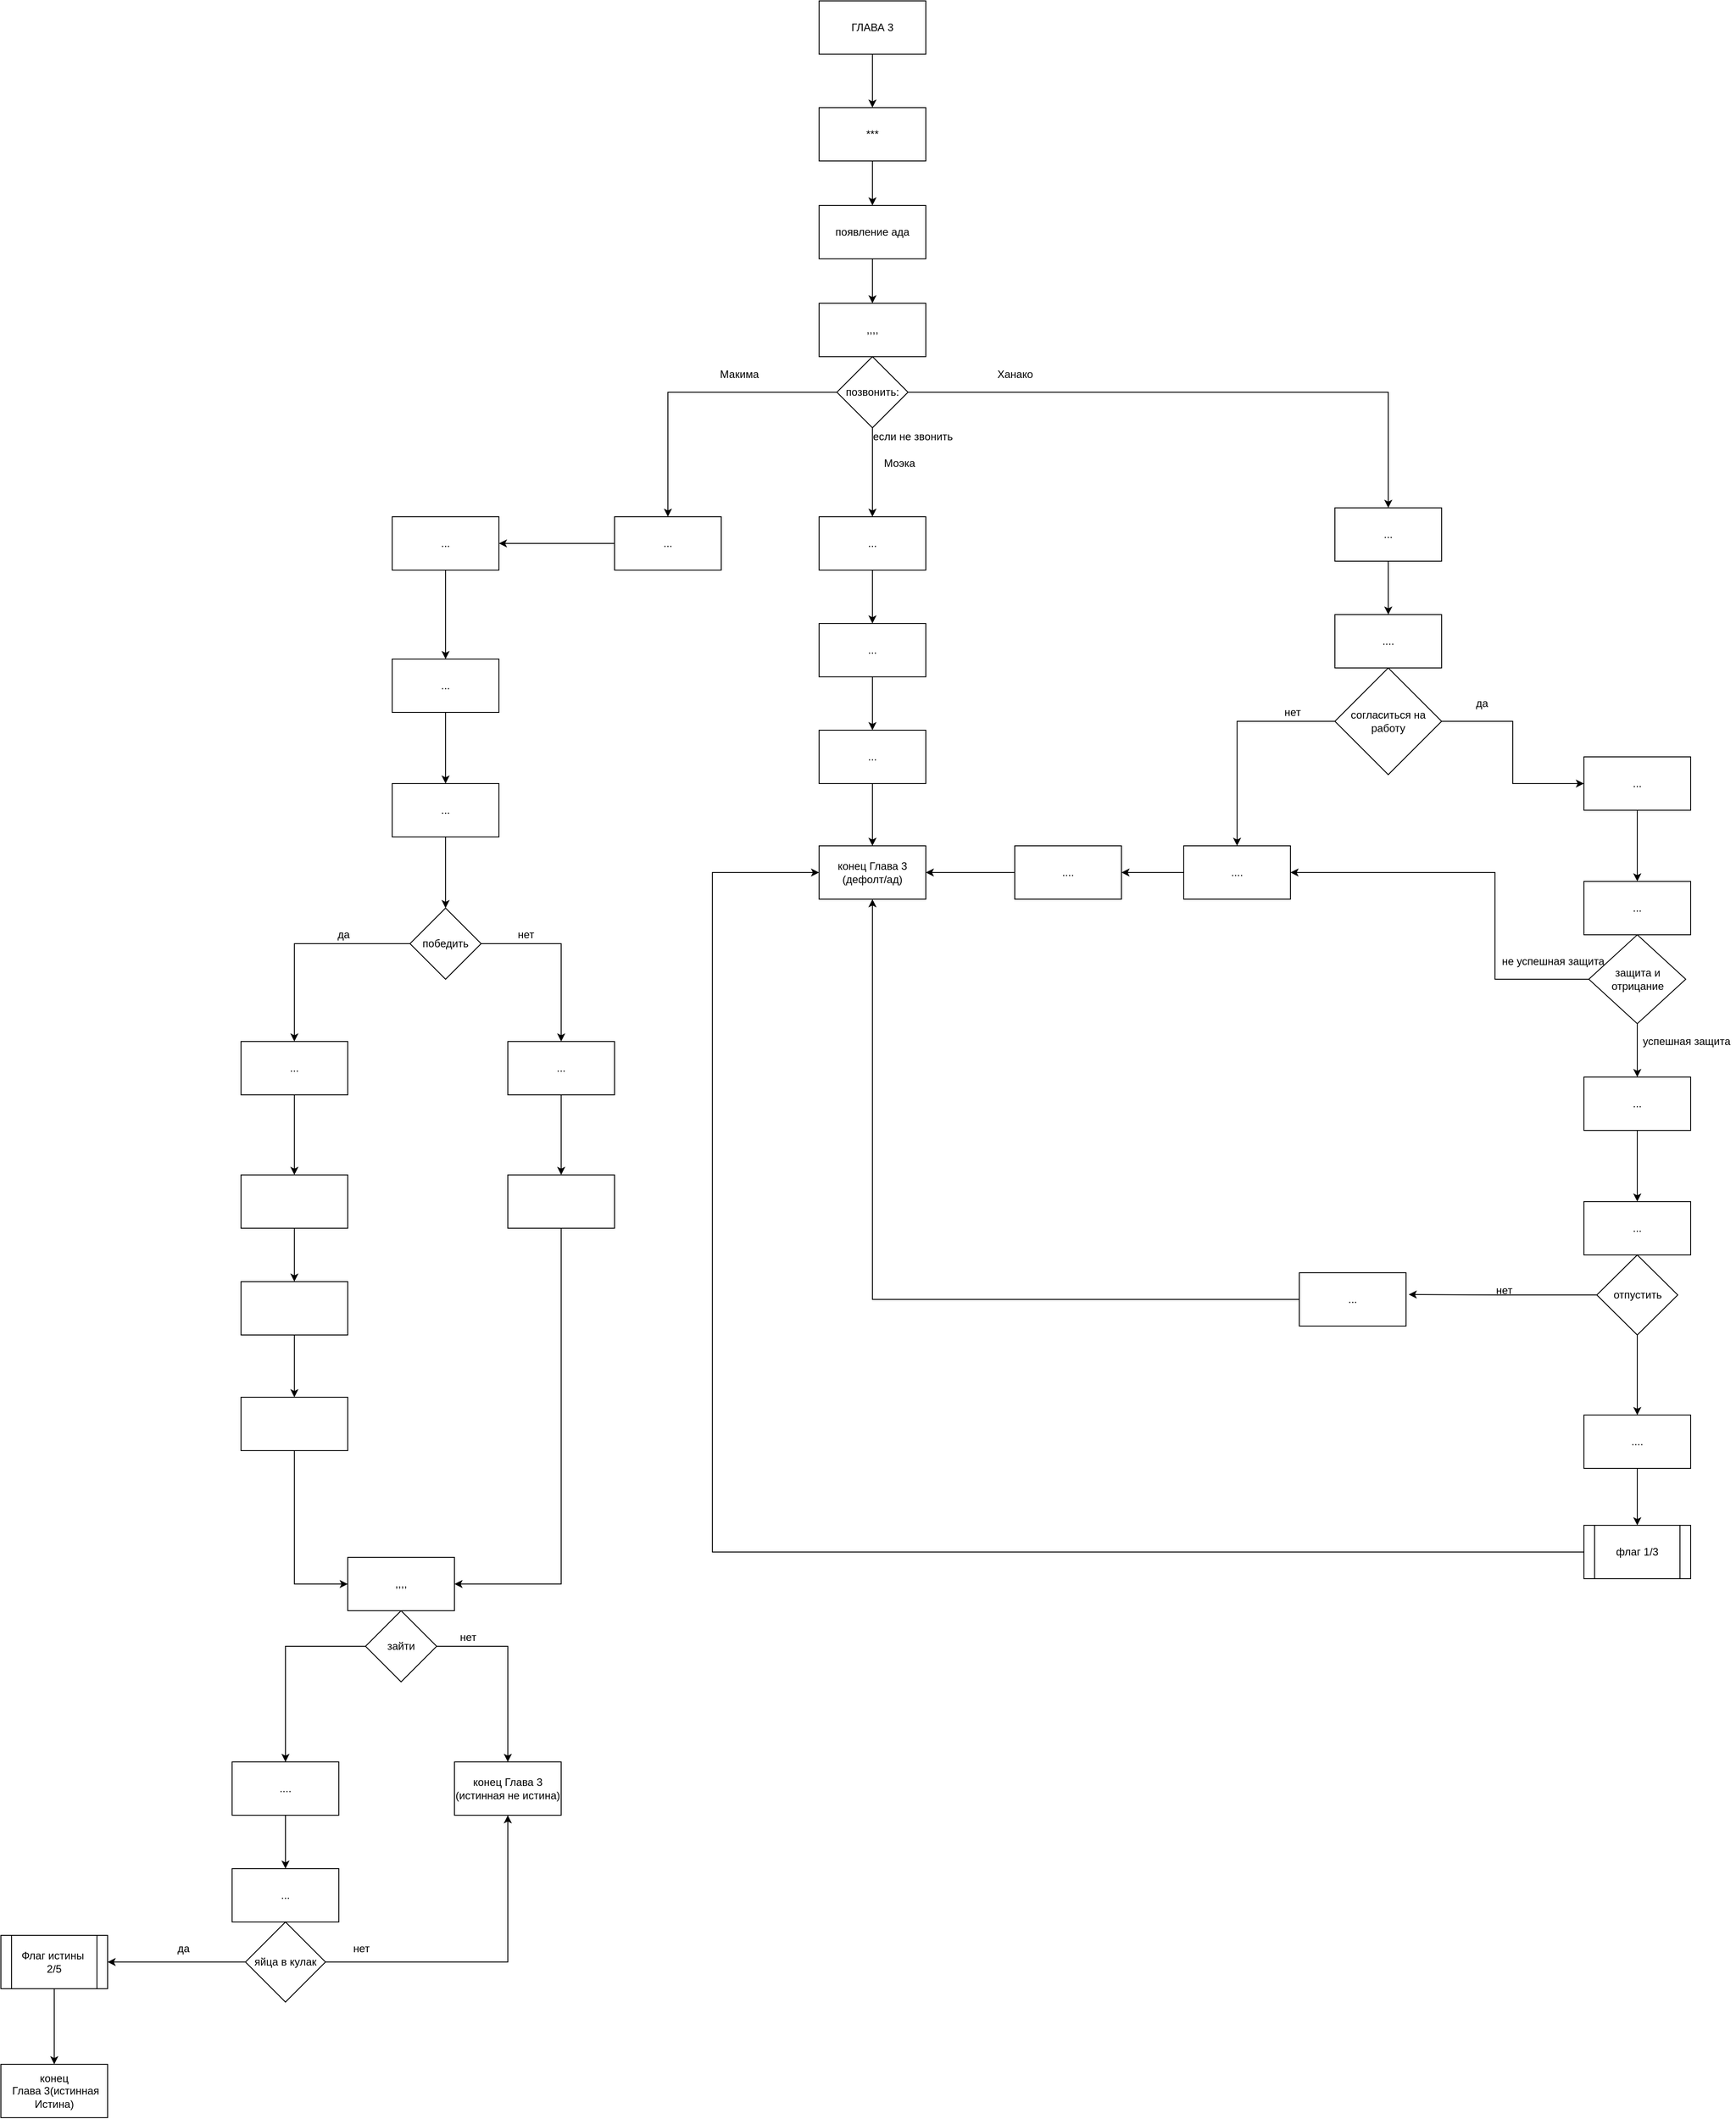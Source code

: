 <mxfile version="16.5.6" type="github"><diagram id="rFuBA2kZ5Lzurhy9Fo14" name="Page-1"><mxGraphModel dx="5567" dy="2647" grid="1" gridSize="10" guides="1" tooltips="1" connect="1" arrows="1" fold="1" page="1" pageScale="1" pageWidth="827" pageHeight="1169" math="0" shadow="0"><root><mxCell id="0"/><mxCell id="1" parent="0"/><mxCell id="IXVFeCGW1h6oqF5Xet-L-3" style="edgeStyle=orthogonalEdgeStyle;rounded=0;orthogonalLoop=1;jettySize=auto;html=1;entryX=0.5;entryY=0;entryDx=0;entryDy=0;" edge="1" parent="1" source="IXVFeCGW1h6oqF5Xet-L-1" target="IXVFeCGW1h6oqF5Xet-L-2"><mxGeometry relative="1" as="geometry"/></mxCell><mxCell id="IXVFeCGW1h6oqF5Xet-L-1" value="ГЛАВА 3" style="rounded=0;whiteSpace=wrap;html=1;" vertex="1" parent="1"><mxGeometry x="280" y="40" width="120" height="60" as="geometry"/></mxCell><mxCell id="IXVFeCGW1h6oqF5Xet-L-5" style="edgeStyle=orthogonalEdgeStyle;rounded=0;orthogonalLoop=1;jettySize=auto;html=1;entryX=0.5;entryY=0;entryDx=0;entryDy=0;" edge="1" parent="1" source="IXVFeCGW1h6oqF5Xet-L-2" target="IXVFeCGW1h6oqF5Xet-L-4"><mxGeometry relative="1" as="geometry"/></mxCell><mxCell id="IXVFeCGW1h6oqF5Xet-L-2" value="***" style="rounded=0;whiteSpace=wrap;html=1;" vertex="1" parent="1"><mxGeometry x="280" y="160" width="120" height="60" as="geometry"/></mxCell><mxCell id="IXVFeCGW1h6oqF5Xet-L-7" style="edgeStyle=orthogonalEdgeStyle;rounded=0;orthogonalLoop=1;jettySize=auto;html=1;entryX=0.5;entryY=0;entryDx=0;entryDy=0;" edge="1" parent="1" source="IXVFeCGW1h6oqF5Xet-L-4" target="IXVFeCGW1h6oqF5Xet-L-6"><mxGeometry relative="1" as="geometry"/></mxCell><mxCell id="IXVFeCGW1h6oqF5Xet-L-4" value="появление ада" style="rounded=0;whiteSpace=wrap;html=1;" vertex="1" parent="1"><mxGeometry x="280" y="270" width="120" height="60" as="geometry"/></mxCell><mxCell id="IXVFeCGW1h6oqF5Xet-L-6" value=",,,," style="rounded=0;whiteSpace=wrap;html=1;" vertex="1" parent="1"><mxGeometry x="280" y="380" width="120" height="60" as="geometry"/></mxCell><mxCell id="IXVFeCGW1h6oqF5Xet-L-12" style="edgeStyle=orthogonalEdgeStyle;rounded=0;orthogonalLoop=1;jettySize=auto;html=1;exitX=1;exitY=0.5;exitDx=0;exitDy=0;entryX=0.5;entryY=0;entryDx=0;entryDy=0;" edge="1" parent="1" source="IXVFeCGW1h6oqF5Xet-L-8" target="IXVFeCGW1h6oqF5Xet-L-11"><mxGeometry relative="1" as="geometry"/></mxCell><mxCell id="IXVFeCGW1h6oqF5Xet-L-14" style="edgeStyle=orthogonalEdgeStyle;rounded=0;orthogonalLoop=1;jettySize=auto;html=1;entryX=0.5;entryY=0;entryDx=0;entryDy=0;" edge="1" parent="1" source="IXVFeCGW1h6oqF5Xet-L-8" target="IXVFeCGW1h6oqF5Xet-L-10"><mxGeometry relative="1" as="geometry"/></mxCell><mxCell id="IXVFeCGW1h6oqF5Xet-L-15" style="edgeStyle=orthogonalEdgeStyle;rounded=0;orthogonalLoop=1;jettySize=auto;html=1;" edge="1" parent="1" source="IXVFeCGW1h6oqF5Xet-L-8" target="IXVFeCGW1h6oqF5Xet-L-9"><mxGeometry relative="1" as="geometry"/></mxCell><mxCell id="IXVFeCGW1h6oqF5Xet-L-8" value="позвонить:" style="rhombus;whiteSpace=wrap;html=1;" vertex="1" parent="1"><mxGeometry x="300" y="440" width="80" height="80" as="geometry"/></mxCell><mxCell id="IXVFeCGW1h6oqF5Xet-L-29" style="edgeStyle=orthogonalEdgeStyle;rounded=0;orthogonalLoop=1;jettySize=auto;html=1;exitX=0;exitY=0.5;exitDx=0;exitDy=0;entryX=1;entryY=0.5;entryDx=0;entryDy=0;" edge="1" parent="1" source="IXVFeCGW1h6oqF5Xet-L-9" target="IXVFeCGW1h6oqF5Xet-L-28"><mxGeometry relative="1" as="geometry"/></mxCell><mxCell id="IXVFeCGW1h6oqF5Xet-L-9" value="..." style="rounded=0;whiteSpace=wrap;html=1;" vertex="1" parent="1"><mxGeometry x="50" y="620" width="120" height="60" as="geometry"/></mxCell><mxCell id="IXVFeCGW1h6oqF5Xet-L-22" style="edgeStyle=orthogonalEdgeStyle;rounded=0;orthogonalLoop=1;jettySize=auto;html=1;entryX=0.5;entryY=0;entryDx=0;entryDy=0;" edge="1" parent="1" source="IXVFeCGW1h6oqF5Xet-L-10" target="IXVFeCGW1h6oqF5Xet-L-20"><mxGeometry relative="1" as="geometry"/></mxCell><mxCell id="IXVFeCGW1h6oqF5Xet-L-10" value="..." style="rounded=0;whiteSpace=wrap;html=1;" vertex="1" parent="1"><mxGeometry x="280" y="620" width="120" height="60" as="geometry"/></mxCell><mxCell id="IXVFeCGW1h6oqF5Xet-L-70" style="edgeStyle=orthogonalEdgeStyle;rounded=0;orthogonalLoop=1;jettySize=auto;html=1;entryX=0.5;entryY=0;entryDx=0;entryDy=0;" edge="1" parent="1" source="IXVFeCGW1h6oqF5Xet-L-11" target="IXVFeCGW1h6oqF5Xet-L-69"><mxGeometry relative="1" as="geometry"/></mxCell><mxCell id="IXVFeCGW1h6oqF5Xet-L-11" value="..." style="rounded=0;whiteSpace=wrap;html=1;" vertex="1" parent="1"><mxGeometry x="860" y="610" width="120" height="60" as="geometry"/></mxCell><mxCell id="IXVFeCGW1h6oqF5Xet-L-17" value="Макима" style="text;html=1;align=center;verticalAlign=middle;resizable=0;points=[];autosize=1;strokeColor=none;fillColor=none;" vertex="1" parent="1"><mxGeometry x="160" y="450" width="60" height="20" as="geometry"/></mxCell><mxCell id="IXVFeCGW1h6oqF5Xet-L-18" value="Ханако" style="text;html=1;align=center;verticalAlign=middle;resizable=0;points=[];autosize=1;strokeColor=none;fillColor=none;" vertex="1" parent="1"><mxGeometry x="470" y="450" width="60" height="20" as="geometry"/></mxCell><mxCell id="IXVFeCGW1h6oqF5Xet-L-19" value="Моэка" style="text;html=1;align=center;verticalAlign=middle;resizable=0;points=[];autosize=1;strokeColor=none;fillColor=none;" vertex="1" parent="1"><mxGeometry x="345" y="550" width="50" height="20" as="geometry"/></mxCell><mxCell id="IXVFeCGW1h6oqF5Xet-L-23" style="edgeStyle=orthogonalEdgeStyle;rounded=0;orthogonalLoop=1;jettySize=auto;html=1;" edge="1" parent="1" source="IXVFeCGW1h6oqF5Xet-L-20" target="IXVFeCGW1h6oqF5Xet-L-21"><mxGeometry relative="1" as="geometry"/></mxCell><mxCell id="IXVFeCGW1h6oqF5Xet-L-20" value="..." style="rounded=0;whiteSpace=wrap;html=1;" vertex="1" parent="1"><mxGeometry x="280" y="740" width="120" height="60" as="geometry"/></mxCell><mxCell id="IXVFeCGW1h6oqF5Xet-L-27" style="edgeStyle=orthogonalEdgeStyle;rounded=0;orthogonalLoop=1;jettySize=auto;html=1;entryX=0.5;entryY=0;entryDx=0;entryDy=0;" edge="1" parent="1" source="IXVFeCGW1h6oqF5Xet-L-21" target="IXVFeCGW1h6oqF5Xet-L-24"><mxGeometry relative="1" as="geometry"/></mxCell><mxCell id="IXVFeCGW1h6oqF5Xet-L-21" value="..." style="rounded=0;whiteSpace=wrap;html=1;" vertex="1" parent="1"><mxGeometry x="280" y="860" width="120" height="60" as="geometry"/></mxCell><mxCell id="IXVFeCGW1h6oqF5Xet-L-24" value="конец Глава 3&lt;br&gt;(дефолт/ад)" style="rounded=0;whiteSpace=wrap;html=1;" vertex="1" parent="1"><mxGeometry x="280" y="990" width="120" height="60" as="geometry"/></mxCell><mxCell id="IXVFeCGW1h6oqF5Xet-L-25" value="если не звонить" style="text;html=1;align=center;verticalAlign=middle;resizable=0;points=[];autosize=1;strokeColor=none;fillColor=none;" vertex="1" parent="1"><mxGeometry x="330" y="520" width="110" height="20" as="geometry"/></mxCell><mxCell id="IXVFeCGW1h6oqF5Xet-L-31" style="edgeStyle=orthogonalEdgeStyle;rounded=0;orthogonalLoop=1;jettySize=auto;html=1;exitX=0.5;exitY=1;exitDx=0;exitDy=0;entryX=0.5;entryY=0;entryDx=0;entryDy=0;" edge="1" parent="1" source="IXVFeCGW1h6oqF5Xet-L-28" target="IXVFeCGW1h6oqF5Xet-L-30"><mxGeometry relative="1" as="geometry"/></mxCell><mxCell id="IXVFeCGW1h6oqF5Xet-L-28" value="..." style="rounded=0;whiteSpace=wrap;html=1;" vertex="1" parent="1"><mxGeometry x="-200" y="620" width="120" height="60" as="geometry"/></mxCell><mxCell id="IXVFeCGW1h6oqF5Xet-L-33" style="edgeStyle=orthogonalEdgeStyle;rounded=0;orthogonalLoop=1;jettySize=auto;html=1;entryX=0.5;entryY=0;entryDx=0;entryDy=0;" edge="1" parent="1" source="IXVFeCGW1h6oqF5Xet-L-30" target="IXVFeCGW1h6oqF5Xet-L-32"><mxGeometry relative="1" as="geometry"/></mxCell><mxCell id="IXVFeCGW1h6oqF5Xet-L-30" value="..." style="rounded=0;whiteSpace=wrap;html=1;" vertex="1" parent="1"><mxGeometry x="-200" y="780" width="120" height="60" as="geometry"/></mxCell><mxCell id="IXVFeCGW1h6oqF5Xet-L-35" style="edgeStyle=orthogonalEdgeStyle;rounded=0;orthogonalLoop=1;jettySize=auto;html=1;entryX=0.5;entryY=0;entryDx=0;entryDy=0;" edge="1" parent="1" source="IXVFeCGW1h6oqF5Xet-L-32" target="IXVFeCGW1h6oqF5Xet-L-34"><mxGeometry relative="1" as="geometry"/></mxCell><mxCell id="IXVFeCGW1h6oqF5Xet-L-32" value="..." style="rounded=0;whiteSpace=wrap;html=1;" vertex="1" parent="1"><mxGeometry x="-200" y="920" width="120" height="60" as="geometry"/></mxCell><mxCell id="IXVFeCGW1h6oqF5Xet-L-38" style="edgeStyle=orthogonalEdgeStyle;rounded=0;orthogonalLoop=1;jettySize=auto;html=1;exitX=1;exitY=0.5;exitDx=0;exitDy=0;entryX=0.5;entryY=0;entryDx=0;entryDy=0;" edge="1" parent="1" source="IXVFeCGW1h6oqF5Xet-L-34" target="IXVFeCGW1h6oqF5Xet-L-37"><mxGeometry relative="1" as="geometry"/></mxCell><mxCell id="IXVFeCGW1h6oqF5Xet-L-39" style="edgeStyle=orthogonalEdgeStyle;rounded=0;orthogonalLoop=1;jettySize=auto;html=1;entryX=0.5;entryY=0;entryDx=0;entryDy=0;" edge="1" parent="1" source="IXVFeCGW1h6oqF5Xet-L-34" target="IXVFeCGW1h6oqF5Xet-L-36"><mxGeometry relative="1" as="geometry"/></mxCell><mxCell id="IXVFeCGW1h6oqF5Xet-L-34" value="победить" style="rhombus;whiteSpace=wrap;html=1;" vertex="1" parent="1"><mxGeometry x="-180" y="1060" width="80" height="80" as="geometry"/></mxCell><mxCell id="IXVFeCGW1h6oqF5Xet-L-43" style="edgeStyle=orthogonalEdgeStyle;rounded=0;orthogonalLoop=1;jettySize=auto;html=1;entryX=0.5;entryY=0;entryDx=0;entryDy=0;" edge="1" parent="1" source="IXVFeCGW1h6oqF5Xet-L-36" target="IXVFeCGW1h6oqF5Xet-L-42"><mxGeometry relative="1" as="geometry"/></mxCell><mxCell id="IXVFeCGW1h6oqF5Xet-L-36" value="..." style="rounded=0;whiteSpace=wrap;html=1;" vertex="1" parent="1"><mxGeometry x="-370" y="1210" width="120" height="60" as="geometry"/></mxCell><mxCell id="IXVFeCGW1h6oqF5Xet-L-49" style="edgeStyle=orthogonalEdgeStyle;rounded=0;orthogonalLoop=1;jettySize=auto;html=1;entryX=0.5;entryY=0;entryDx=0;entryDy=0;" edge="1" parent="1" source="IXVFeCGW1h6oqF5Xet-L-37" target="IXVFeCGW1h6oqF5Xet-L-48"><mxGeometry relative="1" as="geometry"/></mxCell><mxCell id="IXVFeCGW1h6oqF5Xet-L-37" value="..." style="rounded=0;whiteSpace=wrap;html=1;" vertex="1" parent="1"><mxGeometry x="-70" y="1210" width="120" height="60" as="geometry"/></mxCell><mxCell id="IXVFeCGW1h6oqF5Xet-L-40" value="да" style="text;html=1;align=center;verticalAlign=middle;resizable=0;points=[];autosize=1;strokeColor=none;fillColor=none;" vertex="1" parent="1"><mxGeometry x="-270" y="1080" width="30" height="20" as="geometry"/></mxCell><mxCell id="IXVFeCGW1h6oqF5Xet-L-41" value="нет" style="text;html=1;align=center;verticalAlign=middle;resizable=0;points=[];autosize=1;strokeColor=none;fillColor=none;" vertex="1" parent="1"><mxGeometry x="-65" y="1080" width="30" height="20" as="geometry"/></mxCell><mxCell id="IXVFeCGW1h6oqF5Xet-L-45" style="edgeStyle=orthogonalEdgeStyle;rounded=0;orthogonalLoop=1;jettySize=auto;html=1;entryX=0.5;entryY=0;entryDx=0;entryDy=0;" edge="1" parent="1" source="IXVFeCGW1h6oqF5Xet-L-42" target="IXVFeCGW1h6oqF5Xet-L-44"><mxGeometry relative="1" as="geometry"/></mxCell><mxCell id="IXVFeCGW1h6oqF5Xet-L-42" value="" style="rounded=0;whiteSpace=wrap;html=1;" vertex="1" parent="1"><mxGeometry x="-370" y="1360" width="120" height="60" as="geometry"/></mxCell><mxCell id="IXVFeCGW1h6oqF5Xet-L-47" style="edgeStyle=orthogonalEdgeStyle;rounded=0;orthogonalLoop=1;jettySize=auto;html=1;entryX=0.5;entryY=0;entryDx=0;entryDy=0;" edge="1" parent="1" source="IXVFeCGW1h6oqF5Xet-L-44" target="IXVFeCGW1h6oqF5Xet-L-46"><mxGeometry relative="1" as="geometry"/></mxCell><mxCell id="IXVFeCGW1h6oqF5Xet-L-44" value="" style="rounded=0;whiteSpace=wrap;html=1;" vertex="1" parent="1"><mxGeometry x="-370" y="1480" width="120" height="60" as="geometry"/></mxCell><mxCell id="IXVFeCGW1h6oqF5Xet-L-52" style="edgeStyle=orthogonalEdgeStyle;rounded=0;orthogonalLoop=1;jettySize=auto;html=1;entryX=0;entryY=0.5;entryDx=0;entryDy=0;" edge="1" parent="1" source="IXVFeCGW1h6oqF5Xet-L-46" target="IXVFeCGW1h6oqF5Xet-L-53"><mxGeometry relative="1" as="geometry"><mxPoint x="-290" y="1810" as="targetPoint"/><Array as="points"><mxPoint x="-310" y="1820"/></Array></mxGeometry></mxCell><mxCell id="IXVFeCGW1h6oqF5Xet-L-46" value="" style="rounded=0;whiteSpace=wrap;html=1;" vertex="1" parent="1"><mxGeometry x="-370" y="1610" width="120" height="60" as="geometry"/></mxCell><mxCell id="IXVFeCGW1h6oqF5Xet-L-51" style="edgeStyle=orthogonalEdgeStyle;rounded=0;orthogonalLoop=1;jettySize=auto;html=1;entryX=1;entryY=0.5;entryDx=0;entryDy=0;" edge="1" parent="1" source="IXVFeCGW1h6oqF5Xet-L-48" target="IXVFeCGW1h6oqF5Xet-L-53"><mxGeometry relative="1" as="geometry"><mxPoint x="-100" y="1810" as="targetPoint"/><Array as="points"><mxPoint x="-10" y="1820"/></Array></mxGeometry></mxCell><mxCell id="IXVFeCGW1h6oqF5Xet-L-48" value="" style="rounded=0;whiteSpace=wrap;html=1;" vertex="1" parent="1"><mxGeometry x="-70" y="1360" width="120" height="60" as="geometry"/></mxCell><mxCell id="IXVFeCGW1h6oqF5Xet-L-56" style="edgeStyle=orthogonalEdgeStyle;rounded=0;orthogonalLoop=1;jettySize=auto;html=1;entryX=0.5;entryY=0;entryDx=0;entryDy=0;" edge="1" parent="1" source="IXVFeCGW1h6oqF5Xet-L-50" target="IXVFeCGW1h6oqF5Xet-L-54"><mxGeometry relative="1" as="geometry"/></mxCell><mxCell id="IXVFeCGW1h6oqF5Xet-L-58" style="edgeStyle=orthogonalEdgeStyle;rounded=0;orthogonalLoop=1;jettySize=auto;html=1;entryX=0.5;entryY=0;entryDx=0;entryDy=0;" edge="1" parent="1" source="IXVFeCGW1h6oqF5Xet-L-50" target="IXVFeCGW1h6oqF5Xet-L-59"><mxGeometry relative="1" as="geometry"><mxPoint x="-340" y="1890" as="targetPoint"/></mxGeometry></mxCell><mxCell id="IXVFeCGW1h6oqF5Xet-L-50" value="зайти" style="rhombus;whiteSpace=wrap;html=1;" vertex="1" parent="1"><mxGeometry x="-230" y="1850" width="80" height="80" as="geometry"/></mxCell><mxCell id="IXVFeCGW1h6oqF5Xet-L-53" value=",,,," style="rounded=0;whiteSpace=wrap;html=1;" vertex="1" parent="1"><mxGeometry x="-250" y="1790" width="120" height="60" as="geometry"/></mxCell><mxCell id="IXVFeCGW1h6oqF5Xet-L-54" value="конец Глава 3 (истинная не истина)" style="rounded=0;whiteSpace=wrap;html=1;" vertex="1" parent="1"><mxGeometry x="-130" y="2020" width="120" height="60" as="geometry"/></mxCell><mxCell id="IXVFeCGW1h6oqF5Xet-L-57" value="нет" style="text;html=1;align=center;verticalAlign=middle;resizable=0;points=[];autosize=1;strokeColor=none;fillColor=none;" vertex="1" parent="1"><mxGeometry x="-130" y="1870" width="30" height="20" as="geometry"/></mxCell><mxCell id="IXVFeCGW1h6oqF5Xet-L-62" style="edgeStyle=orthogonalEdgeStyle;rounded=0;orthogonalLoop=1;jettySize=auto;html=1;entryX=0.5;entryY=0;entryDx=0;entryDy=0;" edge="1" parent="1" source="IXVFeCGW1h6oqF5Xet-L-59" target="IXVFeCGW1h6oqF5Xet-L-60"><mxGeometry relative="1" as="geometry"/></mxCell><mxCell id="IXVFeCGW1h6oqF5Xet-L-59" value="...." style="rounded=0;whiteSpace=wrap;html=1;" vertex="1" parent="1"><mxGeometry x="-380" y="2020" width="120" height="60" as="geometry"/></mxCell><mxCell id="IXVFeCGW1h6oqF5Xet-L-60" value="..." style="rounded=0;whiteSpace=wrap;html=1;" vertex="1" parent="1"><mxGeometry x="-380" y="2140" width="120" height="60" as="geometry"/></mxCell><mxCell id="IXVFeCGW1h6oqF5Xet-L-64" style="edgeStyle=orthogonalEdgeStyle;rounded=0;orthogonalLoop=1;jettySize=auto;html=1;entryX=0.5;entryY=1;entryDx=0;entryDy=0;" edge="1" parent="1" source="IXVFeCGW1h6oqF5Xet-L-63" target="IXVFeCGW1h6oqF5Xet-L-54"><mxGeometry relative="1" as="geometry"/></mxCell><mxCell id="IXVFeCGW1h6oqF5Xet-L-67" style="edgeStyle=orthogonalEdgeStyle;rounded=0;orthogonalLoop=1;jettySize=auto;html=1;entryX=1;entryY=0.5;entryDx=0;entryDy=0;" edge="1" parent="1" source="IXVFeCGW1h6oqF5Xet-L-63" target="IXVFeCGW1h6oqF5Xet-L-66"><mxGeometry relative="1" as="geometry"/></mxCell><mxCell id="IXVFeCGW1h6oqF5Xet-L-63" value="яйца в кулак" style="rhombus;whiteSpace=wrap;html=1;" vertex="1" parent="1"><mxGeometry x="-365" y="2200" width="90" height="90" as="geometry"/></mxCell><mxCell id="IXVFeCGW1h6oqF5Xet-L-65" value="нет" style="text;html=1;align=center;verticalAlign=middle;resizable=0;points=[];autosize=1;strokeColor=none;fillColor=none;" vertex="1" parent="1"><mxGeometry x="-250" y="2220" width="30" height="20" as="geometry"/></mxCell><mxCell id="IXVFeCGW1h6oqF5Xet-L-97" style="edgeStyle=orthogonalEdgeStyle;rounded=0;orthogonalLoop=1;jettySize=auto;html=1;entryX=0.5;entryY=0;entryDx=0;entryDy=0;" edge="1" parent="1" source="IXVFeCGW1h6oqF5Xet-L-66" target="IXVFeCGW1h6oqF5Xet-L-96"><mxGeometry relative="1" as="geometry"/></mxCell><mxCell id="IXVFeCGW1h6oqF5Xet-L-66" value="Флаг истины&amp;nbsp;&lt;br&gt;2/5" style="shape=process;whiteSpace=wrap;html=1;backgroundOutline=1;" vertex="1" parent="1"><mxGeometry x="-640" y="2215" width="120" height="60" as="geometry"/></mxCell><mxCell id="IXVFeCGW1h6oqF5Xet-L-68" value="да" style="text;html=1;align=center;verticalAlign=middle;resizable=0;points=[];autosize=1;strokeColor=none;fillColor=none;" vertex="1" parent="1"><mxGeometry x="-450" y="2220" width="30" height="20" as="geometry"/></mxCell><mxCell id="IXVFeCGW1h6oqF5Xet-L-69" value="...." style="rounded=0;whiteSpace=wrap;html=1;" vertex="1" parent="1"><mxGeometry x="860" y="730" width="120" height="60" as="geometry"/></mxCell><mxCell id="IXVFeCGW1h6oqF5Xet-L-75" style="edgeStyle=orthogonalEdgeStyle;rounded=0;orthogonalLoop=1;jettySize=auto;html=1;entryX=0;entryY=0.5;entryDx=0;entryDy=0;" edge="1" parent="1" source="IXVFeCGW1h6oqF5Xet-L-71" target="IXVFeCGW1h6oqF5Xet-L-72"><mxGeometry relative="1" as="geometry"/></mxCell><mxCell id="IXVFeCGW1h6oqF5Xet-L-81" style="edgeStyle=orthogonalEdgeStyle;rounded=0;orthogonalLoop=1;jettySize=auto;html=1;entryX=0.5;entryY=0;entryDx=0;entryDy=0;" edge="1" parent="1" source="IXVFeCGW1h6oqF5Xet-L-71" target="IXVFeCGW1h6oqF5Xet-L-73"><mxGeometry relative="1" as="geometry"/></mxCell><mxCell id="IXVFeCGW1h6oqF5Xet-L-71" value="согласиться на работу" style="rhombus;whiteSpace=wrap;html=1;" vertex="1" parent="1"><mxGeometry x="860" y="790" width="120" height="120" as="geometry"/></mxCell><mxCell id="IXVFeCGW1h6oqF5Xet-L-85" style="edgeStyle=orthogonalEdgeStyle;rounded=0;orthogonalLoop=1;jettySize=auto;html=1;entryX=0.5;entryY=0;entryDx=0;entryDy=0;" edge="1" parent="1" source="IXVFeCGW1h6oqF5Xet-L-72" target="IXVFeCGW1h6oqF5Xet-L-84"><mxGeometry relative="1" as="geometry"/></mxCell><mxCell id="IXVFeCGW1h6oqF5Xet-L-72" value="..." style="rounded=0;whiteSpace=wrap;html=1;" vertex="1" parent="1"><mxGeometry x="1140" y="890" width="120" height="60" as="geometry"/></mxCell><mxCell id="IXVFeCGW1h6oqF5Xet-L-82" style="edgeStyle=orthogonalEdgeStyle;rounded=0;orthogonalLoop=1;jettySize=auto;html=1;entryX=1;entryY=0.5;entryDx=0;entryDy=0;" edge="1" parent="1" source="IXVFeCGW1h6oqF5Xet-L-73" target="IXVFeCGW1h6oqF5Xet-L-78"><mxGeometry relative="1" as="geometry"/></mxCell><mxCell id="IXVFeCGW1h6oqF5Xet-L-73" value="...." style="rounded=0;whiteSpace=wrap;html=1;" vertex="1" parent="1"><mxGeometry x="690" y="990" width="120" height="60" as="geometry"/></mxCell><mxCell id="IXVFeCGW1h6oqF5Xet-L-76" value="нет" style="text;html=1;align=center;verticalAlign=middle;resizable=0;points=[];autosize=1;strokeColor=none;fillColor=none;" vertex="1" parent="1"><mxGeometry x="797" y="830" width="30" height="20" as="geometry"/></mxCell><mxCell id="IXVFeCGW1h6oqF5Xet-L-77" value="да" style="text;html=1;align=center;verticalAlign=middle;resizable=0;points=[];autosize=1;strokeColor=none;fillColor=none;" vertex="1" parent="1"><mxGeometry x="1010" y="820" width="30" height="20" as="geometry"/></mxCell><mxCell id="IXVFeCGW1h6oqF5Xet-L-83" style="edgeStyle=orthogonalEdgeStyle;rounded=0;orthogonalLoop=1;jettySize=auto;html=1;entryX=1;entryY=0.5;entryDx=0;entryDy=0;" edge="1" parent="1" source="IXVFeCGW1h6oqF5Xet-L-78" target="IXVFeCGW1h6oqF5Xet-L-24"><mxGeometry relative="1" as="geometry"/></mxCell><mxCell id="IXVFeCGW1h6oqF5Xet-L-78" value="...." style="rounded=0;whiteSpace=wrap;html=1;" vertex="1" parent="1"><mxGeometry x="500" y="990" width="120" height="60" as="geometry"/></mxCell><mxCell id="IXVFeCGW1h6oqF5Xet-L-84" value="..." style="rounded=0;whiteSpace=wrap;html=1;" vertex="1" parent="1"><mxGeometry x="1140" y="1030" width="120" height="60" as="geometry"/></mxCell><mxCell id="IXVFeCGW1h6oqF5Xet-L-87" style="edgeStyle=orthogonalEdgeStyle;rounded=0;orthogonalLoop=1;jettySize=auto;html=1;entryX=1;entryY=0.5;entryDx=0;entryDy=0;" edge="1" parent="1" source="IXVFeCGW1h6oqF5Xet-L-86" target="IXVFeCGW1h6oqF5Xet-L-73"><mxGeometry relative="1" as="geometry"><mxPoint x="1020" y="1020" as="targetPoint"/><Array as="points"><mxPoint x="1040" y="1140"/><mxPoint x="1040" y="1020"/></Array></mxGeometry></mxCell><mxCell id="IXVFeCGW1h6oqF5Xet-L-90" style="edgeStyle=orthogonalEdgeStyle;rounded=0;orthogonalLoop=1;jettySize=auto;html=1;entryX=0.5;entryY=0;entryDx=0;entryDy=0;" edge="1" parent="1" source="IXVFeCGW1h6oqF5Xet-L-86" target="IXVFeCGW1h6oqF5Xet-L-89"><mxGeometry relative="1" as="geometry"/></mxCell><mxCell id="IXVFeCGW1h6oqF5Xet-L-86" value="защита и отрицание" style="rhombus;whiteSpace=wrap;html=1;" vertex="1" parent="1"><mxGeometry x="1145.5" y="1090" width="109" height="100" as="geometry"/></mxCell><mxCell id="IXVFeCGW1h6oqF5Xet-L-88" value="не успешная защита" style="text;html=1;align=center;verticalAlign=middle;resizable=0;points=[];autosize=1;strokeColor=none;fillColor=none;" vertex="1" parent="1"><mxGeometry x="1040" y="1110" width="130" height="20" as="geometry"/></mxCell><mxCell id="IXVFeCGW1h6oqF5Xet-L-94" style="edgeStyle=orthogonalEdgeStyle;rounded=0;orthogonalLoop=1;jettySize=auto;html=1;entryX=0.5;entryY=0;entryDx=0;entryDy=0;" edge="1" parent="1" source="IXVFeCGW1h6oqF5Xet-L-89" target="IXVFeCGW1h6oqF5Xet-L-92"><mxGeometry relative="1" as="geometry"/></mxCell><mxCell id="IXVFeCGW1h6oqF5Xet-L-89" value="..." style="rounded=0;whiteSpace=wrap;html=1;" vertex="1" parent="1"><mxGeometry x="1140" y="1250" width="120" height="60" as="geometry"/></mxCell><mxCell id="IXVFeCGW1h6oqF5Xet-L-91" value="успешная защита" style="text;html=1;align=center;verticalAlign=middle;resizable=0;points=[];autosize=1;strokeColor=none;fillColor=none;" vertex="1" parent="1"><mxGeometry x="1200" y="1200" width="110" height="20" as="geometry"/></mxCell><mxCell id="IXVFeCGW1h6oqF5Xet-L-92" value="..." style="rounded=0;whiteSpace=wrap;html=1;" vertex="1" parent="1"><mxGeometry x="1140" y="1390" width="120" height="60" as="geometry"/></mxCell><mxCell id="IXVFeCGW1h6oqF5Xet-L-99" style="edgeStyle=orthogonalEdgeStyle;rounded=0;orthogonalLoop=1;jettySize=auto;html=1;entryX=1.025;entryY=0.408;entryDx=0;entryDy=0;entryPerimeter=0;" edge="1" parent="1" source="IXVFeCGW1h6oqF5Xet-L-95" target="IXVFeCGW1h6oqF5Xet-L-98"><mxGeometry relative="1" as="geometry"/></mxCell><mxCell id="IXVFeCGW1h6oqF5Xet-L-103" style="edgeStyle=orthogonalEdgeStyle;rounded=0;orthogonalLoop=1;jettySize=auto;html=1;" edge="1" parent="1" source="IXVFeCGW1h6oqF5Xet-L-95" target="IXVFeCGW1h6oqF5Xet-L-102"><mxGeometry relative="1" as="geometry"/></mxCell><mxCell id="IXVFeCGW1h6oqF5Xet-L-95" value="отпустить" style="rhombus;whiteSpace=wrap;html=1;" vertex="1" parent="1"><mxGeometry x="1154.5" y="1450" width="91" height="90" as="geometry"/></mxCell><mxCell id="IXVFeCGW1h6oqF5Xet-L-96" value="конец&lt;br&gt;&amp;nbsp;Глава 3(истинная Истина)" style="rounded=0;whiteSpace=wrap;html=1;" vertex="1" parent="1"><mxGeometry x="-640" y="2360" width="120" height="60" as="geometry"/></mxCell><mxCell id="IXVFeCGW1h6oqF5Xet-L-101" style="edgeStyle=orthogonalEdgeStyle;rounded=0;orthogonalLoop=1;jettySize=auto;html=1;entryX=0.5;entryY=1;entryDx=0;entryDy=0;" edge="1" parent="1" source="IXVFeCGW1h6oqF5Xet-L-98" target="IXVFeCGW1h6oqF5Xet-L-24"><mxGeometry relative="1" as="geometry"/></mxCell><mxCell id="IXVFeCGW1h6oqF5Xet-L-98" value="..." style="rounded=0;whiteSpace=wrap;html=1;" vertex="1" parent="1"><mxGeometry x="820" y="1470" width="120" height="60" as="geometry"/></mxCell><mxCell id="IXVFeCGW1h6oqF5Xet-L-100" value="нет" style="text;html=1;align=center;verticalAlign=middle;resizable=0;points=[];autosize=1;strokeColor=none;fillColor=none;" vertex="1" parent="1"><mxGeometry x="1035" y="1480" width="30" height="20" as="geometry"/></mxCell><mxCell id="IXVFeCGW1h6oqF5Xet-L-105" style="edgeStyle=orthogonalEdgeStyle;rounded=0;orthogonalLoop=1;jettySize=auto;html=1;entryX=0.5;entryY=0;entryDx=0;entryDy=0;" edge="1" parent="1" source="IXVFeCGW1h6oqF5Xet-L-102" target="IXVFeCGW1h6oqF5Xet-L-104"><mxGeometry relative="1" as="geometry"/></mxCell><mxCell id="IXVFeCGW1h6oqF5Xet-L-102" value="...." style="rounded=0;whiteSpace=wrap;html=1;" vertex="1" parent="1"><mxGeometry x="1140" y="1630" width="120" height="60" as="geometry"/></mxCell><mxCell id="IXVFeCGW1h6oqF5Xet-L-106" style="edgeStyle=orthogonalEdgeStyle;rounded=0;orthogonalLoop=1;jettySize=auto;html=1;entryX=0;entryY=0.5;entryDx=0;entryDy=0;entryPerimeter=0;" edge="1" parent="1" source="IXVFeCGW1h6oqF5Xet-L-104" target="IXVFeCGW1h6oqF5Xet-L-24"><mxGeometry relative="1" as="geometry"><mxPoint x="190" y="1010" as="targetPoint"/><Array as="points"><mxPoint x="160" y="1784"/><mxPoint x="160" y="1020"/></Array></mxGeometry></mxCell><mxCell id="IXVFeCGW1h6oqF5Xet-L-104" value="флаг 1/3" style="shape=process;whiteSpace=wrap;html=1;backgroundOutline=1;" vertex="1" parent="1"><mxGeometry x="1140" y="1754" width="120" height="60" as="geometry"/></mxCell></root></mxGraphModel></diagram></mxfile>